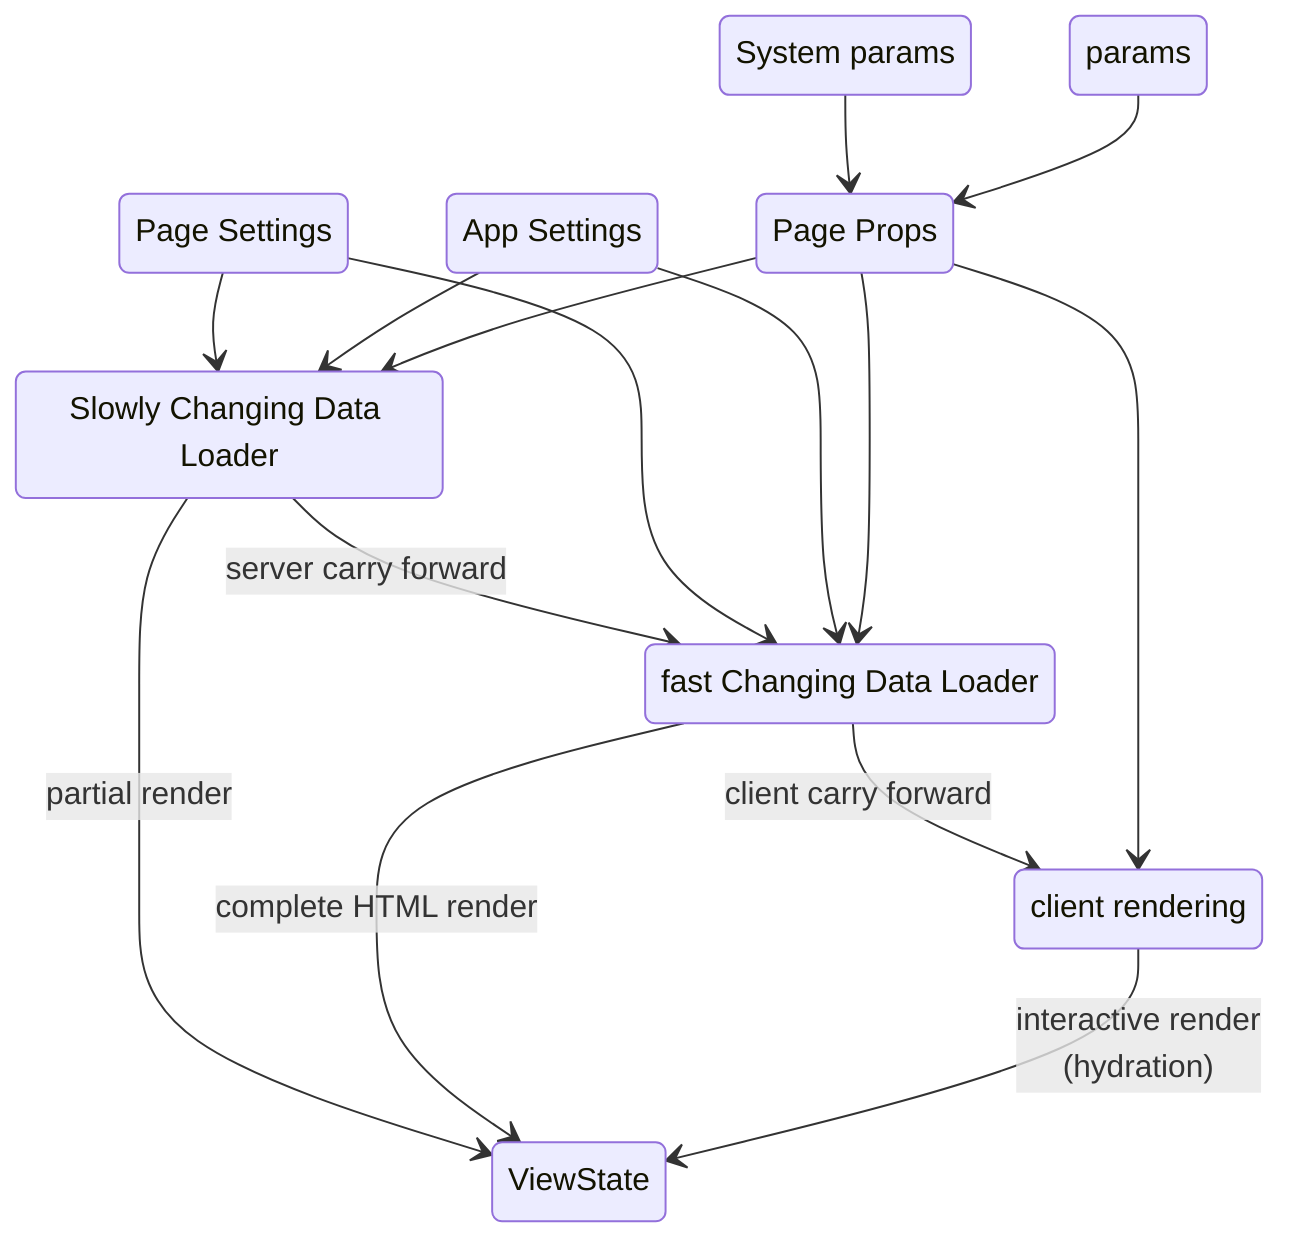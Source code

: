 stateDiagram-v2
    sysParams: System params
    params
    pageProps: Page Props
    pageSettings: Page Settings
    appSettings: App Settings
    slowly: Slowly Changing Data Loader
    fast: fast Changing Data Loader
    client: client rendering
    vs: ViewState

    sysParams --> pageProps
    params --> pageProps
    pageSettings --> slowly
    appSettings --> slowly
    pageProps --> slowly

    slowly --> fast : server carry forward
    slowly --> vs : partial render
    pageSettings --> fast
    appSettings --> fast
    pageProps --> fast

    fast --> client: client carry forward
    fast --> vs : complete HTML render
    pageProps --> client

    client --> vs : interactive render<br>(hydration)